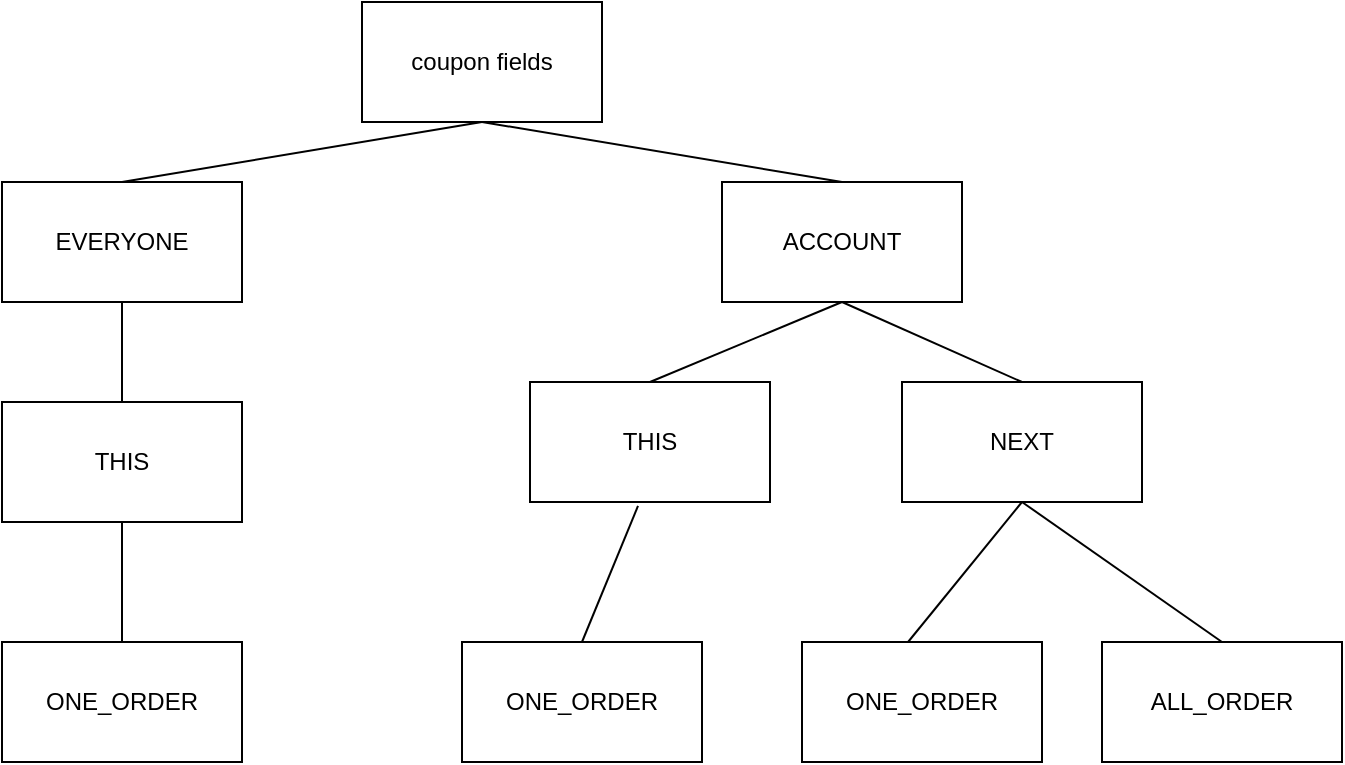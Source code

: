 <mxfile version="17.4.5" type="device"><diagram id="oeVTctgqIt0DHTsiVgcN" name="Page-1"><mxGraphModel dx="847" dy="668" grid="1" gridSize="10" guides="1" tooltips="1" connect="1" arrows="1" fold="1" page="1" pageScale="1" pageWidth="827" pageHeight="1169" math="0" shadow="0"><root><mxCell id="0"/><mxCell id="1" parent="0"/><mxCell id="eygmhwG4wjd1mgXt7txV-1" value="coupon fields" style="rounded=0;whiteSpace=wrap;html=1;" vertex="1" parent="1"><mxGeometry x="330" y="80" width="120" height="60" as="geometry"/></mxCell><mxCell id="eygmhwG4wjd1mgXt7txV-2" value="EVERYONE" style="rounded=0;whiteSpace=wrap;html=1;" vertex="1" parent="1"><mxGeometry x="150" y="170" width="120" height="60" as="geometry"/></mxCell><mxCell id="eygmhwG4wjd1mgXt7txV-3" value="THIS" style="rounded=0;whiteSpace=wrap;html=1;" vertex="1" parent="1"><mxGeometry x="150" y="280" width="120" height="60" as="geometry"/></mxCell><mxCell id="eygmhwG4wjd1mgXt7txV-4" value="ONE_ORDER" style="rounded=0;whiteSpace=wrap;html=1;" vertex="1" parent="1"><mxGeometry x="150" y="400" width="120" height="60" as="geometry"/></mxCell><mxCell id="eygmhwG4wjd1mgXt7txV-7" value="ACCOUNT" style="rounded=0;whiteSpace=wrap;html=1;" vertex="1" parent="1"><mxGeometry x="510" y="170" width="120" height="60" as="geometry"/></mxCell><mxCell id="eygmhwG4wjd1mgXt7txV-8" value="THIS" style="rounded=0;whiteSpace=wrap;html=1;" vertex="1" parent="1"><mxGeometry x="414" y="270" width="120" height="60" as="geometry"/></mxCell><mxCell id="eygmhwG4wjd1mgXt7txV-9" value="NEXT" style="rounded=0;whiteSpace=wrap;html=1;" vertex="1" parent="1"><mxGeometry x="600" y="270" width="120" height="60" as="geometry"/></mxCell><mxCell id="eygmhwG4wjd1mgXt7txV-10" value="ONE_ORDER" style="rounded=0;whiteSpace=wrap;html=1;" vertex="1" parent="1"><mxGeometry x="380" y="400" width="120" height="60" as="geometry"/></mxCell><mxCell id="eygmhwG4wjd1mgXt7txV-11" value="ONE_ORDER" style="rounded=0;whiteSpace=wrap;html=1;" vertex="1" parent="1"><mxGeometry x="550" y="400" width="120" height="60" as="geometry"/></mxCell><mxCell id="eygmhwG4wjd1mgXt7txV-12" value="ALL_ORDER" style="rounded=0;whiteSpace=wrap;html=1;" vertex="1" parent="1"><mxGeometry x="700" y="400" width="120" height="60" as="geometry"/></mxCell><mxCell id="eygmhwG4wjd1mgXt7txV-13" value="" style="endArrow=none;html=1;rounded=0;entryX=0.5;entryY=1;entryDx=0;entryDy=0;exitX=0.5;exitY=0;exitDx=0;exitDy=0;" edge="1" parent="1" source="eygmhwG4wjd1mgXt7txV-2" target="eygmhwG4wjd1mgXt7txV-1"><mxGeometry width="50" height="50" relative="1" as="geometry"><mxPoint x="360" y="370" as="sourcePoint"/><mxPoint x="410" y="320" as="targetPoint"/></mxGeometry></mxCell><mxCell id="eygmhwG4wjd1mgXt7txV-14" value="" style="endArrow=none;html=1;rounded=0;entryX=0.5;entryY=1;entryDx=0;entryDy=0;exitX=0.5;exitY=0;exitDx=0;exitDy=0;" edge="1" parent="1" source="eygmhwG4wjd1mgXt7txV-7" target="eygmhwG4wjd1mgXt7txV-1"><mxGeometry width="50" height="50" relative="1" as="geometry"><mxPoint x="220" y="180" as="sourcePoint"/><mxPoint x="424" y="150" as="targetPoint"/></mxGeometry></mxCell><mxCell id="eygmhwG4wjd1mgXt7txV-15" value="" style="endArrow=none;html=1;rounded=0;entryX=0.5;entryY=1;entryDx=0;entryDy=0;exitX=0.5;exitY=0;exitDx=0;exitDy=0;" edge="1" parent="1" source="eygmhwG4wjd1mgXt7txV-3" target="eygmhwG4wjd1mgXt7txV-2"><mxGeometry width="50" height="50" relative="1" as="geometry"><mxPoint x="360" y="370" as="sourcePoint"/><mxPoint x="410" y="320" as="targetPoint"/></mxGeometry></mxCell><mxCell id="eygmhwG4wjd1mgXt7txV-16" value="" style="endArrow=none;html=1;rounded=0;entryX=0.5;entryY=1;entryDx=0;entryDy=0;exitX=0.5;exitY=0;exitDx=0;exitDy=0;" edge="1" parent="1" source="eygmhwG4wjd1mgXt7txV-4" target="eygmhwG4wjd1mgXt7txV-3"><mxGeometry width="50" height="50" relative="1" as="geometry"><mxPoint x="360" y="370" as="sourcePoint"/><mxPoint x="410" y="320" as="targetPoint"/></mxGeometry></mxCell><mxCell id="eygmhwG4wjd1mgXt7txV-17" value="" style="endArrow=none;html=1;rounded=0;exitX=0.5;exitY=0;exitDx=0;exitDy=0;" edge="1" parent="1" source="eygmhwG4wjd1mgXt7txV-8"><mxGeometry width="50" height="50" relative="1" as="geometry"><mxPoint x="360" y="370" as="sourcePoint"/><mxPoint x="570" y="230" as="targetPoint"/></mxGeometry></mxCell><mxCell id="eygmhwG4wjd1mgXt7txV-18" value="" style="endArrow=none;html=1;rounded=0;entryX=0.5;entryY=1;entryDx=0;entryDy=0;exitX=0.5;exitY=0;exitDx=0;exitDy=0;" edge="1" parent="1" source="eygmhwG4wjd1mgXt7txV-9" target="eygmhwG4wjd1mgXt7txV-7"><mxGeometry width="50" height="50" relative="1" as="geometry"><mxPoint x="484" y="280" as="sourcePoint"/><mxPoint x="574" y="240" as="targetPoint"/></mxGeometry></mxCell><mxCell id="eygmhwG4wjd1mgXt7txV-19" value="" style="endArrow=none;html=1;rounded=0;entryX=0.45;entryY=1.033;entryDx=0;entryDy=0;entryPerimeter=0;exitX=0.5;exitY=0;exitDx=0;exitDy=0;" edge="1" parent="1" source="eygmhwG4wjd1mgXt7txV-10" target="eygmhwG4wjd1mgXt7txV-8"><mxGeometry width="50" height="50" relative="1" as="geometry"><mxPoint x="360" y="370" as="sourcePoint"/><mxPoint x="410" y="320" as="targetPoint"/></mxGeometry></mxCell><mxCell id="eygmhwG4wjd1mgXt7txV-20" value="" style="endArrow=none;html=1;rounded=0;entryX=0.5;entryY=1;entryDx=0;entryDy=0;exitX=0.442;exitY=0;exitDx=0;exitDy=0;exitPerimeter=0;" edge="1" parent="1" source="eygmhwG4wjd1mgXt7txV-11" target="eygmhwG4wjd1mgXt7txV-9"><mxGeometry width="50" height="50" relative="1" as="geometry"><mxPoint x="360" y="370" as="sourcePoint"/><mxPoint x="410" y="320" as="targetPoint"/></mxGeometry></mxCell><mxCell id="eygmhwG4wjd1mgXt7txV-21" value="" style="endArrow=none;html=1;rounded=0;entryX=0.5;entryY=1;entryDx=0;entryDy=0;exitX=0.5;exitY=0;exitDx=0;exitDy=0;" edge="1" parent="1" source="eygmhwG4wjd1mgXt7txV-12" target="eygmhwG4wjd1mgXt7txV-9"><mxGeometry width="50" height="50" relative="1" as="geometry"><mxPoint x="360" y="370" as="sourcePoint"/><mxPoint x="410" y="320" as="targetPoint"/></mxGeometry></mxCell></root></mxGraphModel></diagram></mxfile>